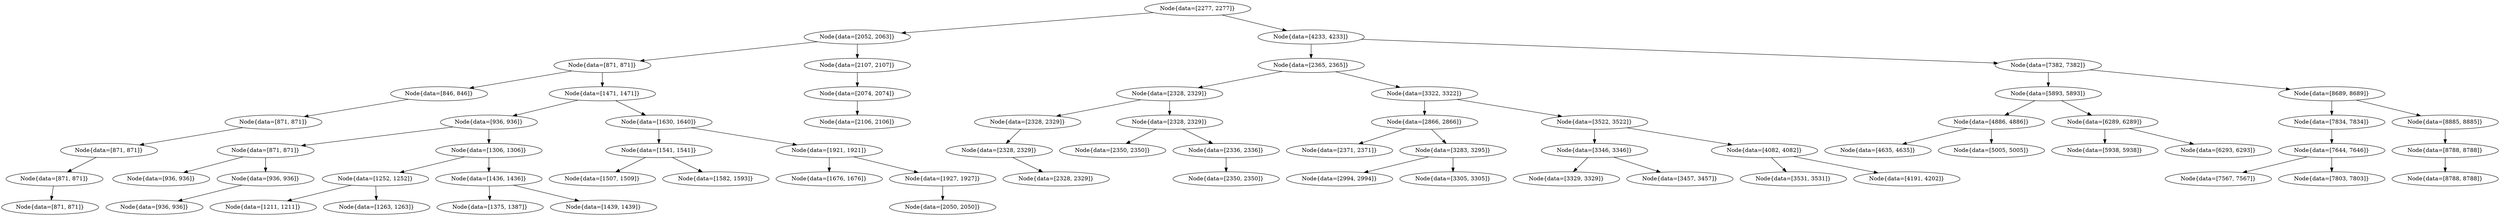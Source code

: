 digraph G{
69880727 [label="Node{data=[2277, 2277]}"]
69880727 -> 2043763458
2043763458 [label="Node{data=[2052, 2063]}"]
2043763458 -> 1659744852
1659744852 [label="Node{data=[871, 871]}"]
1659744852 -> 1151116982
1151116982 [label="Node{data=[846, 846]}"]
1151116982 -> 314321729
314321729 [label="Node{data=[871, 871]}"]
314321729 -> 1632004959
1632004959 [label="Node{data=[871, 871]}"]
1632004959 -> 1857428017
1857428017 [label="Node{data=[871, 871]}"]
1857428017 -> 1337894983
1337894983 [label="Node{data=[871, 871]}"]
1659744852 -> 1017869522
1017869522 [label="Node{data=[1471, 1471]}"]
1017869522 -> 1852177547
1852177547 [label="Node{data=[936, 936]}"]
1852177547 -> 819729636
819729636 [label="Node{data=[871, 871]}"]
819729636 -> 169508392
169508392 [label="Node{data=[936, 936]}"]
819729636 -> 1836095069
1836095069 [label="Node{data=[936, 936]}"]
1836095069 -> 741392092
741392092 [label="Node{data=[936, 936]}"]
1852177547 -> 2090591370
2090591370 [label="Node{data=[1306, 1306]}"]
2090591370 -> 631848463
631848463 [label="Node{data=[1252, 1252]}"]
631848463 -> 1283626649
1283626649 [label="Node{data=[1211, 1211]}"]
631848463 -> 1701644171
1701644171 [label="Node{data=[1263, 1263]}"]
2090591370 -> 1181810712
1181810712 [label="Node{data=[1436, 1436]}"]
1181810712 -> 717490079
717490079 [label="Node{data=[1375, 1387]}"]
1181810712 -> 1923770880
1923770880 [label="Node{data=[1439, 1439]}"]
1017869522 -> 2146855553
2146855553 [label="Node{data=[1630, 1640]}"]
2146855553 -> 835310759
835310759 [label="Node{data=[1541, 1541]}"]
835310759 -> 993777150
993777150 [label="Node{data=[1507, 1509]}"]
835310759 -> 450904819
450904819 [label="Node{data=[1582, 1593]}"]
2146855553 -> 1452179788
1452179788 [label="Node{data=[1921, 1921]}"]
1452179788 -> 698162134
698162134 [label="Node{data=[1676, 1676]}"]
1452179788 -> 1290583870
1290583870 [label="Node{data=[1927, 1927]}"]
1290583870 -> 1409522570
1409522570 [label="Node{data=[2050, 2050]}"]
2043763458 -> 1982198951
1982198951 [label="Node{data=[2107, 2107]}"]
1982198951 -> 925303326
925303326 [label="Node{data=[2074, 2074]}"]
925303326 -> 505106059
505106059 [label="Node{data=[2106, 2106]}"]
69880727 -> 1452034313
1452034313 [label="Node{data=[4233, 4233]}"]
1452034313 -> 265625523
265625523 [label="Node{data=[2365, 2365]}"]
265625523 -> 7199653
7199653 [label="Node{data=[2328, 2329]}"]
7199653 -> 1145483829
1145483829 [label="Node{data=[2328, 2329]}"]
1145483829 -> 1882615733
1882615733 [label="Node{data=[2328, 2329]}"]
1882615733 -> 1471794823
1471794823 [label="Node{data=[2328, 2329]}"]
7199653 -> 971478822
971478822 [label="Node{data=[2328, 2329]}"]
971478822 -> 1220631861
1220631861 [label="Node{data=[2350, 2350]}"]
971478822 -> 189384799
189384799 [label="Node{data=[2336, 2336]}"]
189384799 -> 312341063
312341063 [label="Node{data=[2350, 2350]}"]
265625523 -> 398854549
398854549 [label="Node{data=[3322, 3322]}"]
398854549 -> 1429001901
1429001901 [label="Node{data=[2866, 2866]}"]
1429001901 -> 274921319
274921319 [label="Node{data=[2371, 2371]}"]
1429001901 -> 1838162150
1838162150 [label="Node{data=[3283, 3295]}"]
1838162150 -> 1245513312
1245513312 [label="Node{data=[2994, 2994]}"]
1838162150 -> 2031560756
2031560756 [label="Node{data=[3305, 3305]}"]
398854549 -> 2118721982
2118721982 [label="Node{data=[3522, 3522]}"]
2118721982 -> 305310081
305310081 [label="Node{data=[3346, 3346]}"]
305310081 -> 815707041
815707041 [label="Node{data=[3329, 3329]}"]
305310081 -> 1887988494
1887988494 [label="Node{data=[3457, 3457]}"]
2118721982 -> 1207693424
1207693424 [label="Node{data=[4082, 4082]}"]
1207693424 -> 1082271663
1082271663 [label="Node{data=[3531, 3531]}"]
1207693424 -> 88381349
88381349 [label="Node{data=[4191, 4202]}"]
1452034313 -> 916933656
916933656 [label="Node{data=[7382, 7382]}"]
916933656 -> 776426188
776426188 [label="Node{data=[5893, 5893]}"]
776426188 -> 2141829108
2141829108 [label="Node{data=[4886, 4886]}"]
2141829108 -> 1592917531
1592917531 [label="Node{data=[4635, 4635]}"]
2141829108 -> 1387966033
1387966033 [label="Node{data=[5005, 5005]}"]
776426188 -> 1182746616
1182746616 [label="Node{data=[6289, 6289]}"]
1182746616 -> 1952141012
1952141012 [label="Node{data=[5938, 5938]}"]
1182746616 -> 621504354
621504354 [label="Node{data=[6293, 6293]}"]
916933656 -> 574918068
574918068 [label="Node{data=[8689, 8689]}"]
574918068 -> 515399299
515399299 [label="Node{data=[7834, 7834]}"]
515399299 -> 809213550
809213550 [label="Node{data=[7644, 7646]}"]
809213550 -> 1316343676
1316343676 [label="Node{data=[7567, 7567]}"]
809213550 -> 1222300203
1222300203 [label="Node{data=[7803, 7803]}"]
574918068 -> 340447733
340447733 [label="Node{data=[8885, 8885]}"]
340447733 -> 2028922364
2028922364 [label="Node{data=[8788, 8788]}"]
2028922364 -> 411098034
411098034 [label="Node{data=[8788, 8788]}"]
}